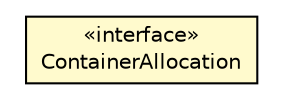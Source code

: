 #!/usr/local/bin/dot
#
# Class diagram 
# Generated by UMLGraph version R5_6_6-1-g9240c4 (http://www.umlgraph.org/)
#

digraph G {
	edge [fontname="Helvetica",fontsize=10,labelfontname="Helvetica",labelfontsize=10];
	node [fontname="Helvetica",fontsize=10,shape=plaintext];
	nodesep=0.25;
	ranksep=0.5;
	// jason.infra.jade.ContainerAllocation
	c16537 [label=<<table title="jason.infra.jade.ContainerAllocation" border="0" cellborder="1" cellspacing="0" cellpadding="2" port="p" bgcolor="lemonChiffon" href="./ContainerAllocation.html">
		<tr><td><table border="0" cellspacing="0" cellpadding="1">
<tr><td align="center" balign="center"> &#171;interface&#187; </td></tr>
<tr><td align="center" balign="center"> ContainerAllocation </td></tr>
		</table></td></tr>
		</table>>, URL="./ContainerAllocation.html", fontname="Helvetica", fontcolor="black", fontsize=10.0];
}

